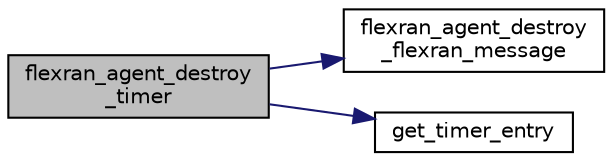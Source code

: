 digraph "flexran_agent_destroy_timer"
{
 // LATEX_PDF_SIZE
  edge [fontname="Helvetica",fontsize="10",labelfontname="Helvetica",labelfontsize="10"];
  node [fontname="Helvetica",fontsize="10",shape=record];
  rankdir="LR";
  Node1 [label="flexran_agent_destroy\l_timer",height=0.2,width=0.4,color="black", fillcolor="grey75", style="filled", fontcolor="black",tooltip=" "];
  Node1 -> Node2 [color="midnightblue",fontsize="10",style="solid",fontname="Helvetica"];
  Node2 [label="flexran_agent_destroy\l_flexran_message",height=0.2,width=0.4,color="black", fillcolor="white", style="filled",URL="$flexran__agent__common_8h.html#a6281a50abca6a5acf1f10d25182f72fc",tooltip=" "];
  Node1 -> Node3 [color="midnightblue",fontsize="10",style="solid",fontname="Helvetica"];
  Node3 [label="get_timer_entry",height=0.2,width=0.4,color="black", fillcolor="white", style="filled",URL="$flexran__agent__timer_8c.html#a44e60f7adba24479560829b0bb788107",tooltip=" "];
}
